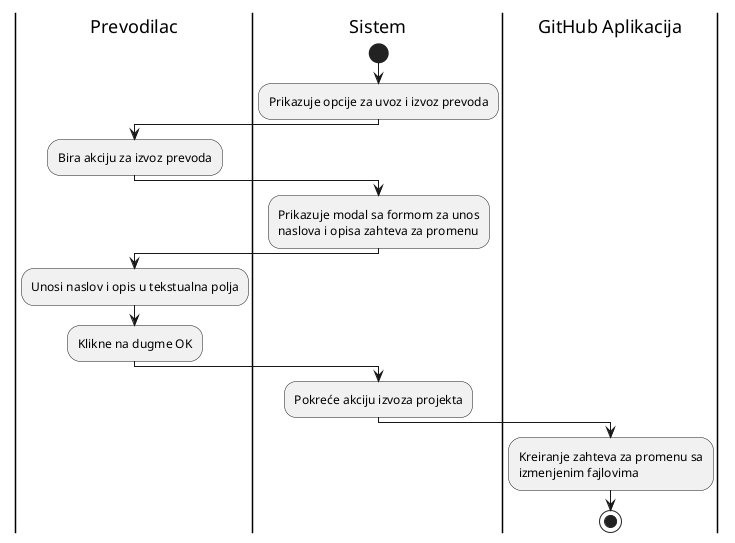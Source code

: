 @startuml Izvoz prevoda
|Prevodilac|
|Sistem|
start
:Prikazuje opcije za uvoz i izvoz prevoda;
|Prevodilac|
:Bira akciju za izvoz prevoda;
|Sistem|
:Prikazuje modal sa formom za unos 
naslova i opisa zahteva za promenu;
|Prevodilac|
:Unosi naslov i opis u tekstualna polja;
:Klikne na dugme OK;
|Sistem|
:Pokreće akciju izvoza projekta;
|GitHub Aplikacija|
:Kreiranje zahteva za promenu sa 
izmenjenim fajlovima;
stop
@enduml

